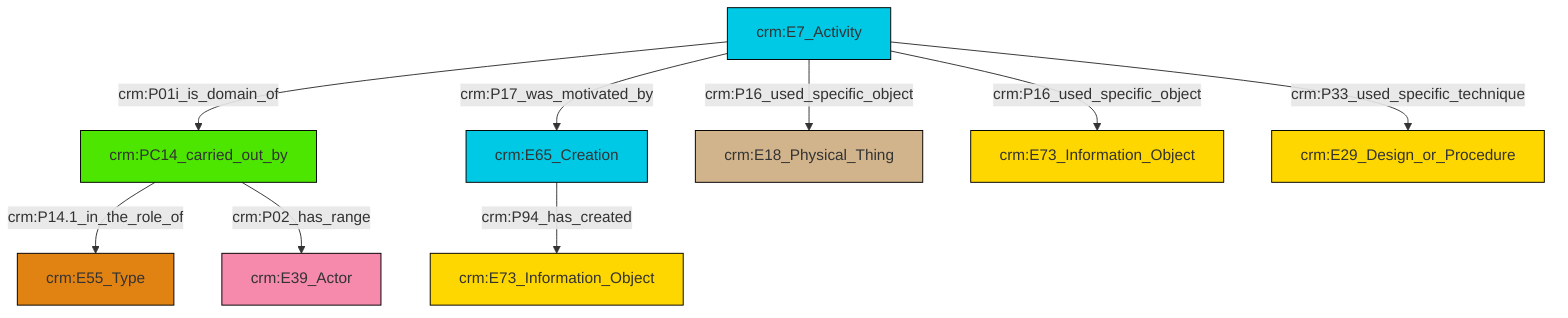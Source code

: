 graph TD
classDef Literal fill:#f2f2f2,stroke:#000000;
classDef CRM_Entity fill:#FFFFFF,stroke:#000000;
classDef Temporal_Entity fill:#00C9E6, stroke:#000000;
classDef Type fill:#E18312, stroke:#000000;
classDef Time-Span fill:#2C9C91, stroke:#000000;
classDef Appellation fill:#FFEB7F, stroke:#000000;
classDef Place fill:#008836, stroke:#000000;
classDef Persistent_Item fill:#B266B2, stroke:#000000;
classDef Conceptual_Object fill:#FFD700, stroke:#000000;
classDef Physical_Thing fill:#D2B48C, stroke:#000000;
classDef Actor fill:#f58aad, stroke:#000000;
classDef PC_Classes fill:#4ce600, stroke:#000000;
classDef Multi fill:#cccccc,stroke:#000000;

2["crm:E65_Creation"]:::Temporal_Entity -->|crm:P94_has_created| 3["crm:E73_Information_Object"]:::Conceptual_Object
0["crm:PC14_carried_out_by"]:::PC_Classes -->|crm:P14.1_in_the_role_of| 4["crm:E55_Type"]:::Type
0["crm:PC14_carried_out_by"]:::PC_Classes -->|crm:P02_has_range| 5["crm:E39_Actor"]:::Actor
8["crm:E7_Activity"]:::Temporal_Entity -->|crm:P01i_is_domain_of| 0["crm:PC14_carried_out_by"]:::PC_Classes
8["crm:E7_Activity"]:::Temporal_Entity -->|crm:P16_used_specific_object| 9["crm:E18_Physical_Thing"]:::Physical_Thing
8["crm:E7_Activity"]:::Temporal_Entity -->|crm:P17_was_motivated_by| 2["crm:E65_Creation"]:::Temporal_Entity
8["crm:E7_Activity"]:::Temporal_Entity -->|crm:P33_used_specific_technique| 15["crm:E29_Design_or_Procedure"]:::Conceptual_Object
8["crm:E7_Activity"]:::Temporal_Entity -->|crm:P16_used_specific_object| 11["crm:E73_Information_Object"]:::Conceptual_Object
